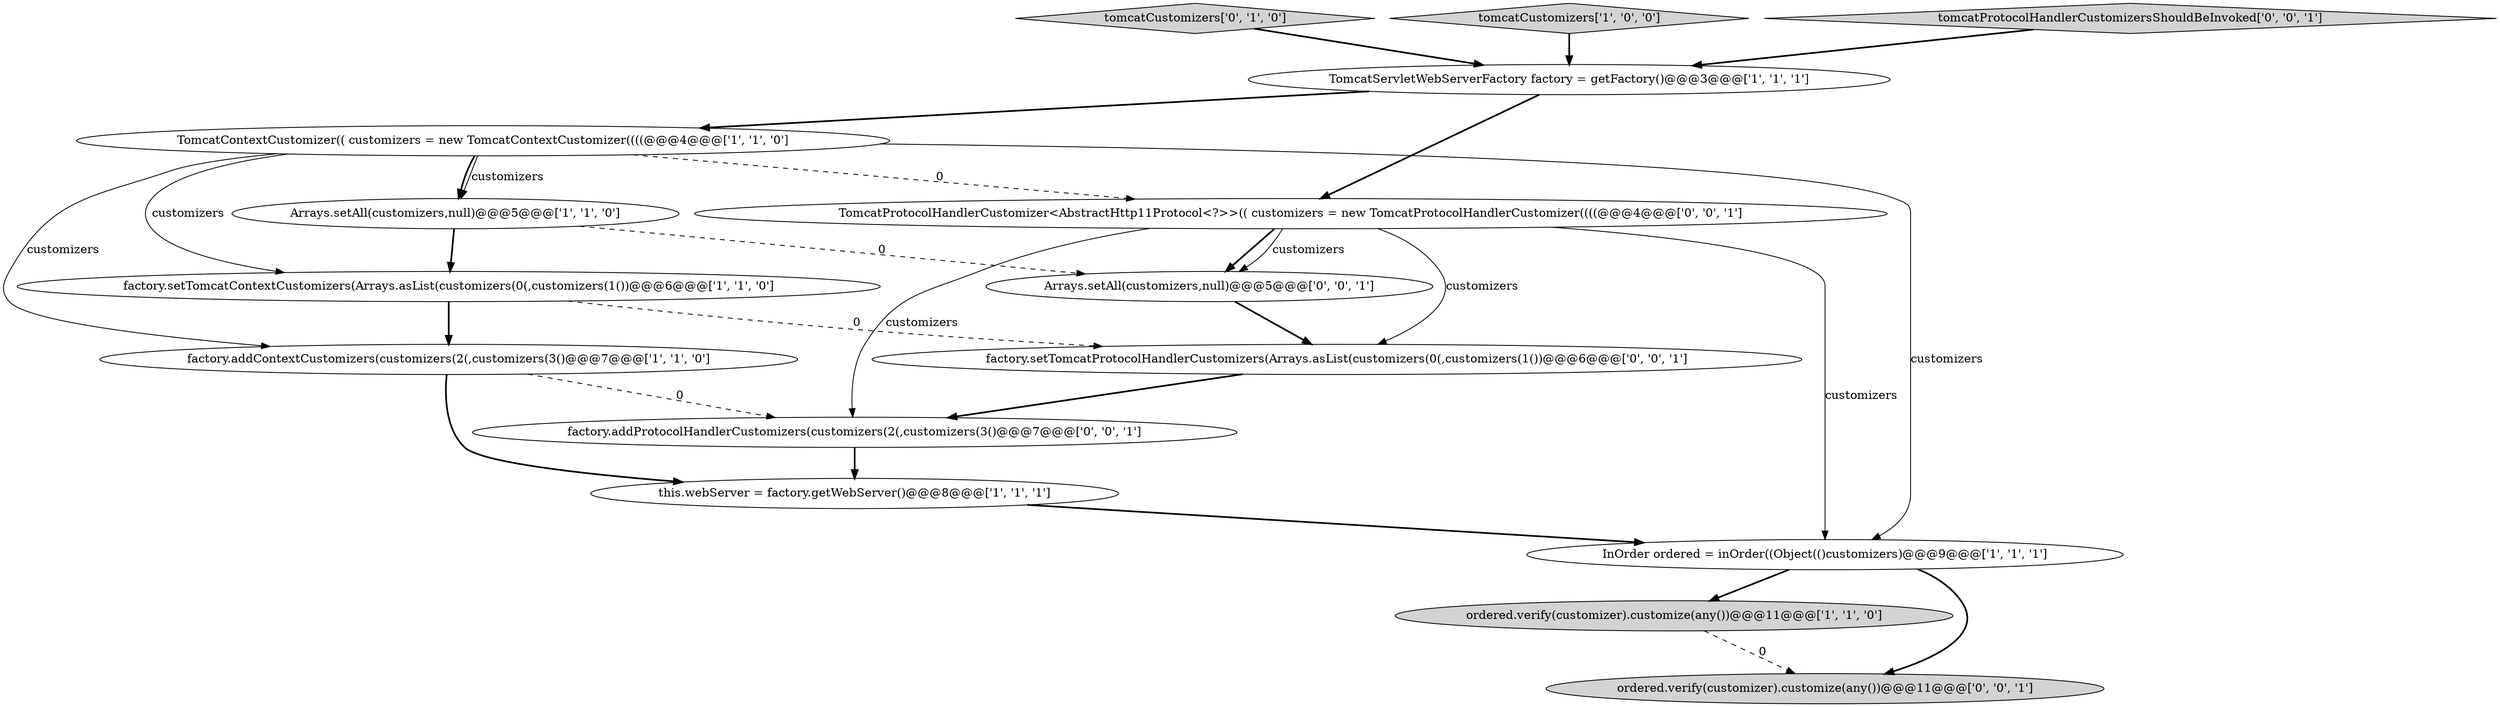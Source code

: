 digraph {
14 [style = filled, label = "Arrays.setAll(customizers,null)@@@5@@@['0', '0', '1']", fillcolor = white, shape = ellipse image = "AAA0AAABBB3BBB"];
3 [style = filled, label = "TomcatServletWebServerFactory factory = getFactory()@@@3@@@['1', '1', '1']", fillcolor = white, shape = ellipse image = "AAA0AAABBB1BBB"];
5 [style = filled, label = "TomcatContextCustomizer(( customizers = new TomcatContextCustomizer((((@@@4@@@['1', '1', '0']", fillcolor = white, shape = ellipse image = "AAA0AAABBB1BBB"];
6 [style = filled, label = "ordered.verify(customizer).customize(any())@@@11@@@['1', '1', '0']", fillcolor = lightgray, shape = ellipse image = "AAA0AAABBB1BBB"];
7 [style = filled, label = "InOrder ordered = inOrder((Object(()customizers)@@@9@@@['1', '1', '1']", fillcolor = white, shape = ellipse image = "AAA0AAABBB1BBB"];
12 [style = filled, label = "factory.addProtocolHandlerCustomizers(customizers(2(,customizers(3()@@@7@@@['0', '0', '1']", fillcolor = white, shape = ellipse image = "AAA0AAABBB3BBB"];
11 [style = filled, label = "ordered.verify(customizer).customize(any())@@@11@@@['0', '0', '1']", fillcolor = lightgray, shape = ellipse image = "AAA0AAABBB3BBB"];
0 [style = filled, label = "factory.addContextCustomizers(customizers(2(,customizers(3()@@@7@@@['1', '1', '0']", fillcolor = white, shape = ellipse image = "AAA0AAABBB1BBB"];
9 [style = filled, label = "tomcatCustomizers['0', '1', '0']", fillcolor = lightgray, shape = diamond image = "AAA0AAABBB2BBB"];
13 [style = filled, label = "TomcatProtocolHandlerCustomizer<AbstractHttp11Protocol<?>>(( customizers = new TomcatProtocolHandlerCustomizer((((@@@4@@@['0', '0', '1']", fillcolor = white, shape = ellipse image = "AAA0AAABBB3BBB"];
15 [style = filled, label = "factory.setTomcatProtocolHandlerCustomizers(Arrays.asList(customizers(0(,customizers(1())@@@6@@@['0', '0', '1']", fillcolor = white, shape = ellipse image = "AAA0AAABBB3BBB"];
4 [style = filled, label = "this.webServer = factory.getWebServer()@@@8@@@['1', '1', '1']", fillcolor = white, shape = ellipse image = "AAA0AAABBB1BBB"];
1 [style = filled, label = "tomcatCustomizers['1', '0', '0']", fillcolor = lightgray, shape = diamond image = "AAA0AAABBB1BBB"];
2 [style = filled, label = "factory.setTomcatContextCustomizers(Arrays.asList(customizers(0(,customizers(1())@@@6@@@['1', '1', '0']", fillcolor = white, shape = ellipse image = "AAA0AAABBB1BBB"];
8 [style = filled, label = "Arrays.setAll(customizers,null)@@@5@@@['1', '1', '0']", fillcolor = white, shape = ellipse image = "AAA0AAABBB1BBB"];
10 [style = filled, label = "tomcatProtocolHandlerCustomizersShouldBeInvoked['0', '0', '1']", fillcolor = lightgray, shape = diamond image = "AAA0AAABBB3BBB"];
5->13 [style = dashed, label="0"];
5->8 [style = bold, label=""];
7->11 [style = bold, label=""];
5->7 [style = solid, label="customizers"];
13->12 [style = solid, label="customizers"];
6->11 [style = dashed, label="0"];
1->3 [style = bold, label=""];
10->3 [style = bold, label=""];
13->7 [style = solid, label="customizers"];
8->14 [style = dashed, label="0"];
0->12 [style = dashed, label="0"];
4->7 [style = bold, label=""];
13->15 [style = solid, label="customizers"];
2->15 [style = dashed, label="0"];
5->8 [style = solid, label="customizers"];
3->5 [style = bold, label=""];
2->0 [style = bold, label=""];
8->2 [style = bold, label=""];
12->4 [style = bold, label=""];
0->4 [style = bold, label=""];
7->6 [style = bold, label=""];
3->13 [style = bold, label=""];
9->3 [style = bold, label=""];
14->15 [style = bold, label=""];
15->12 [style = bold, label=""];
13->14 [style = bold, label=""];
5->2 [style = solid, label="customizers"];
5->0 [style = solid, label="customizers"];
13->14 [style = solid, label="customizers"];
}

